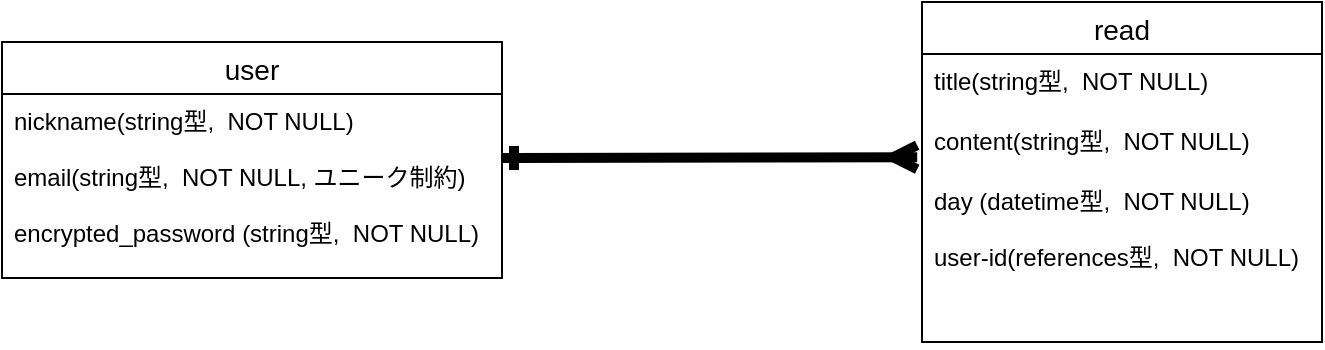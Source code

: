 <mxfile>
    <diagram id="_XTvBgEjQtifNDixjjne" name="ページ1">
        <mxGraphModel dx="941" dy="276" grid="1" gridSize="10" guides="1" tooltips="1" connect="1" arrows="1" fold="1" page="1" pageScale="1" pageWidth="827" pageHeight="1169" math="0" shadow="0">
            <root>
                <mxCell id="0"/>
                <mxCell id="1" parent="0"/>
                <mxCell id="15" value="user" style="swimlane;fontStyle=0;childLayout=stackLayout;horizontal=1;startSize=26;horizontalStack=0;resizeParent=1;resizeParentMax=0;resizeLast=0;collapsible=1;marginBottom=0;align=center;fontSize=14;" parent="1" vertex="1">
                    <mxGeometry x="30" y="300" width="250" height="118" as="geometry"/>
                </mxCell>
                <mxCell id="16" value="nickname(string型,  NOT NULL)&#10;&#10;email(string型,  NOT NULL, ユニーク制約)&#10; &#10;encrypted_password (string型,  NOT NULL)&#10;" style="text;strokeColor=none;fillColor=none;spacingLeft=4;spacingRight=4;overflow=hidden;rotatable=0;points=[[0,0.5],[1,0.5]];portConstraint=eastwest;fontSize=12;" parent="15" vertex="1">
                    <mxGeometry y="26" width="250" height="92" as="geometry"/>
                </mxCell>
                <mxCell id="19" value="read" style="swimlane;fontStyle=0;childLayout=stackLayout;horizontal=1;startSize=26;horizontalStack=0;resizeParent=1;resizeParentMax=0;resizeLast=0;collapsible=1;marginBottom=0;align=center;fontSize=14;" parent="1" vertex="1">
                    <mxGeometry x="490" y="280" width="200" height="170" as="geometry"/>
                </mxCell>
                <mxCell id="20" value="title(string型,  NOT NULL)&#10;" style="text;strokeColor=none;fillColor=none;spacingLeft=4;spacingRight=4;overflow=hidden;rotatable=0;points=[[0,0.5],[1,0.5]];portConstraint=eastwest;fontSize=12;" parent="19" vertex="1">
                    <mxGeometry y="26" width="200" height="30" as="geometry"/>
                </mxCell>
                <mxCell id="21" value="content(string型,  NOT NULL)" style="text;strokeColor=none;fillColor=none;spacingLeft=4;spacingRight=4;overflow=hidden;rotatable=0;points=[[0,0.5],[1,0.5]];portConstraint=eastwest;fontSize=12;" parent="19" vertex="1">
                    <mxGeometry y="56" width="200" height="30" as="geometry"/>
                </mxCell>
                <mxCell id="22" value="day (datetime型,  NOT NULL)&#10;&#10;user-id(references型,  NOT NULL)" style="text;strokeColor=none;fillColor=none;spacingLeft=4;spacingRight=4;overflow=hidden;rotatable=0;points=[[0,0.5],[1,0.5]];portConstraint=eastwest;fontSize=12;" parent="19" vertex="1">
                    <mxGeometry y="86" width="200" height="84" as="geometry"/>
                </mxCell>
                <mxCell id="23" style="edgeStyle=none;html=1;entryX=-0.012;entryY=0.753;entryDx=0;entryDy=0;entryPerimeter=0;startArrow=ERone;startFill=0;strokeWidth=5;endArrow=ERmany;endFill=0;" parent="1" edge="1">
                    <mxGeometry relative="1" as="geometry">
                        <mxPoint x="280" y="358" as="sourcePoint"/>
                        <mxPoint x="487.6" y="357.59" as="targetPoint"/>
                    </mxGeometry>
                </mxCell>
            </root>
        </mxGraphModel>
    </diagram>
</mxfile>